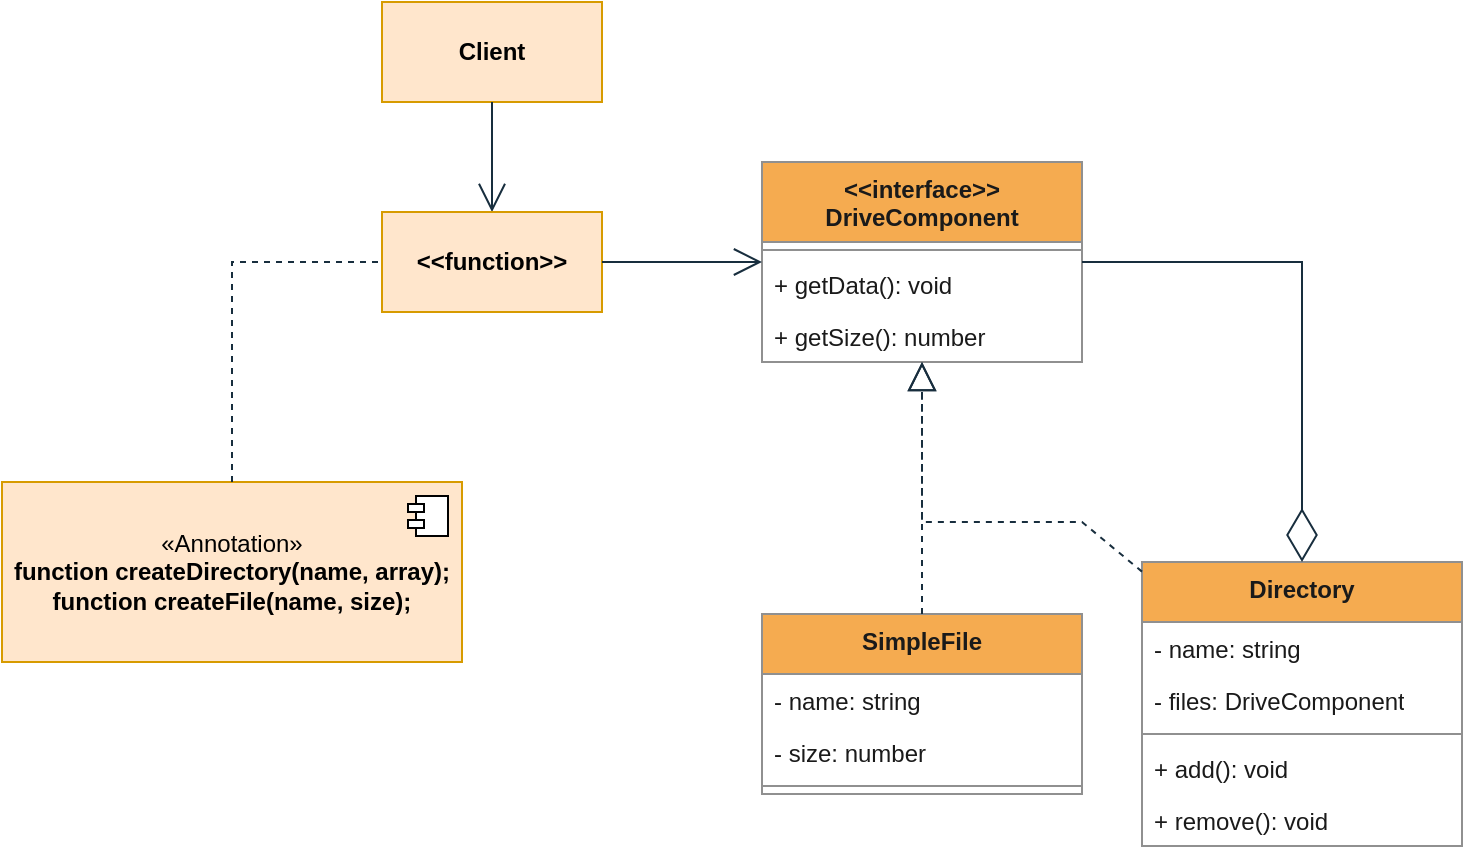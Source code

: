 <mxfile version="21.2.9" type="device">
  <diagram id="C5RBs43oDa-KdzZeNtuy" name="Page-1">
    <mxGraphModel dx="1050" dy="581" grid="1" gridSize="10" guides="1" tooltips="1" connect="1" arrows="1" fold="1" page="1" pageScale="1" pageWidth="827" pageHeight="1169" math="0" shadow="0">
      <root>
        <mxCell id="WIyWlLk6GJQsqaUBKTNV-0" />
        <mxCell id="WIyWlLk6GJQsqaUBKTNV-1" parent="WIyWlLk6GJQsqaUBKTNV-0" />
        <mxCell id="FIAMeoKrVB0VBsVTYVQM-38" value="&lt;b&gt;Client&lt;/b&gt;" style="html=1;whiteSpace=wrap;fillColor=#ffe6cc;strokeColor=#d79b00;labelBackgroundColor=none;" parent="WIyWlLk6GJQsqaUBKTNV-1" vertex="1">
          <mxGeometry x="230" y="90" width="110" height="50" as="geometry" />
        </mxCell>
        <mxCell id="RofgJRskUQpjzAYJ_N7h-36" value="" style="endArrow=open;endFill=1;endSize=12;html=1;rounded=0;strokeColor=#182E3E;fontColor=default;labelBackgroundColor=none;" parent="WIyWlLk6GJQsqaUBKTNV-1" source="FIAMeoKrVB0VBsVTYVQM-38" target="RG2a7qEw9N3FJ9aSn4SF-18" edge="1">
          <mxGeometry width="160" relative="1" as="geometry">
            <mxPoint x="120" y="240" as="sourcePoint" />
            <mxPoint x="279" y="345" as="targetPoint" />
          </mxGeometry>
        </mxCell>
        <mxCell id="RG2a7qEw9N3FJ9aSn4SF-0" value="&amp;lt;&amp;lt;interface&amp;gt;&amp;gt;&lt;br&gt;DriveComponent" style="swimlane;fontStyle=1;align=center;verticalAlign=top;childLayout=stackLayout;horizontal=1;startSize=40;horizontalStack=0;resizeParent=1;resizeParentMax=0;resizeLast=0;collapsible=1;marginBottom=0;whiteSpace=wrap;html=1;labelBackgroundColor=none;fillColor=#F5AB50;strokeColor=#909090;fontColor=#1A1A1A;" vertex="1" parent="WIyWlLk6GJQsqaUBKTNV-1">
          <mxGeometry x="420" y="170" width="160" height="100" as="geometry" />
        </mxCell>
        <mxCell id="RG2a7qEw9N3FJ9aSn4SF-2" value="" style="line;strokeWidth=1;fillColor=none;align=left;verticalAlign=middle;spacingTop=-1;spacingLeft=3;spacingRight=3;rotatable=0;labelPosition=right;points=[];portConstraint=eastwest;strokeColor=#909090;labelBackgroundColor=none;fontColor=#1A1A1A;" vertex="1" parent="RG2a7qEw9N3FJ9aSn4SF-0">
          <mxGeometry y="40" width="160" height="8" as="geometry" />
        </mxCell>
        <mxCell id="RG2a7qEw9N3FJ9aSn4SF-3" value="+ getData(): void" style="text;strokeColor=none;fillColor=none;align=left;verticalAlign=top;spacingLeft=4;spacingRight=4;overflow=hidden;rotatable=0;points=[[0,0.5],[1,0.5]];portConstraint=eastwest;whiteSpace=wrap;html=1;labelBackgroundColor=none;fontColor=#1A1A1A;" vertex="1" parent="RG2a7qEw9N3FJ9aSn4SF-0">
          <mxGeometry y="48" width="160" height="26" as="geometry" />
        </mxCell>
        <mxCell id="RG2a7qEw9N3FJ9aSn4SF-4" value="+ getSize(): number" style="text;strokeColor=none;fillColor=none;align=left;verticalAlign=top;spacingLeft=4;spacingRight=4;overflow=hidden;rotatable=0;points=[[0,0.5],[1,0.5]];portConstraint=eastwest;whiteSpace=wrap;html=1;labelBackgroundColor=none;fontColor=#1A1A1A;" vertex="1" parent="RG2a7qEw9N3FJ9aSn4SF-0">
          <mxGeometry y="74" width="160" height="26" as="geometry" />
        </mxCell>
        <mxCell id="RG2a7qEw9N3FJ9aSn4SF-5" value="SimpleFile" style="swimlane;fontStyle=1;align=center;verticalAlign=top;childLayout=stackLayout;horizontal=1;startSize=30;horizontalStack=0;resizeParent=1;resizeParentMax=0;resizeLast=0;collapsible=1;marginBottom=0;whiteSpace=wrap;html=1;labelBackgroundColor=none;fillColor=#F5AB50;strokeColor=#909090;fontColor=#1A1A1A;" vertex="1" parent="WIyWlLk6GJQsqaUBKTNV-1">
          <mxGeometry x="420" y="396" width="160" height="90" as="geometry" />
        </mxCell>
        <mxCell id="RG2a7qEw9N3FJ9aSn4SF-9" value="- name: string" style="text;strokeColor=none;fillColor=none;align=left;verticalAlign=top;spacingLeft=4;spacingRight=4;overflow=hidden;rotatable=0;points=[[0,0.5],[1,0.5]];portConstraint=eastwest;whiteSpace=wrap;html=1;labelBackgroundColor=none;fontColor=#1A1A1A;" vertex="1" parent="RG2a7qEw9N3FJ9aSn4SF-5">
          <mxGeometry y="30" width="160" height="26" as="geometry" />
        </mxCell>
        <mxCell id="RG2a7qEw9N3FJ9aSn4SF-10" value="- size: number" style="text;strokeColor=none;fillColor=none;align=left;verticalAlign=top;spacingLeft=4;spacingRight=4;overflow=hidden;rotatable=0;points=[[0,0.5],[1,0.5]];portConstraint=eastwest;whiteSpace=wrap;html=1;labelBackgroundColor=none;fontColor=#1A1A1A;" vertex="1" parent="RG2a7qEw9N3FJ9aSn4SF-5">
          <mxGeometry y="56" width="160" height="26" as="geometry" />
        </mxCell>
        <mxCell id="RG2a7qEw9N3FJ9aSn4SF-6" value="" style="line;strokeWidth=1;fillColor=none;align=left;verticalAlign=middle;spacingTop=-1;spacingLeft=3;spacingRight=3;rotatable=0;labelPosition=right;points=[];portConstraint=eastwest;strokeColor=#909090;labelBackgroundColor=none;fontColor=#1A1A1A;" vertex="1" parent="RG2a7qEw9N3FJ9aSn4SF-5">
          <mxGeometry y="82" width="160" height="8" as="geometry" />
        </mxCell>
        <mxCell id="RG2a7qEw9N3FJ9aSn4SF-11" value="Directory" style="swimlane;fontStyle=1;align=center;verticalAlign=top;childLayout=stackLayout;horizontal=1;startSize=30;horizontalStack=0;resizeParent=1;resizeParentMax=0;resizeLast=0;collapsible=1;marginBottom=0;whiteSpace=wrap;html=1;labelBackgroundColor=none;fillColor=#F5AB50;strokeColor=#909090;fontColor=#1A1A1A;" vertex="1" parent="WIyWlLk6GJQsqaUBKTNV-1">
          <mxGeometry x="610" y="370" width="160" height="142" as="geometry" />
        </mxCell>
        <mxCell id="RG2a7qEw9N3FJ9aSn4SF-12" value="- name: string" style="text;strokeColor=none;fillColor=none;align=left;verticalAlign=top;spacingLeft=4;spacingRight=4;overflow=hidden;rotatable=0;points=[[0,0.5],[1,0.5]];portConstraint=eastwest;whiteSpace=wrap;html=1;labelBackgroundColor=none;fontColor=#1A1A1A;" vertex="1" parent="RG2a7qEw9N3FJ9aSn4SF-11">
          <mxGeometry y="30" width="160" height="26" as="geometry" />
        </mxCell>
        <mxCell id="RG2a7qEw9N3FJ9aSn4SF-13" value="- files: DriveComponent" style="text;strokeColor=none;fillColor=none;align=left;verticalAlign=top;spacingLeft=4;spacingRight=4;overflow=hidden;rotatable=0;points=[[0,0.5],[1,0.5]];portConstraint=eastwest;whiteSpace=wrap;html=1;labelBackgroundColor=none;fontColor=#1A1A1A;" vertex="1" parent="RG2a7qEw9N3FJ9aSn4SF-11">
          <mxGeometry y="56" width="160" height="26" as="geometry" />
        </mxCell>
        <mxCell id="RG2a7qEw9N3FJ9aSn4SF-14" value="" style="line;strokeWidth=1;fillColor=none;align=left;verticalAlign=middle;spacingTop=-1;spacingLeft=3;spacingRight=3;rotatable=0;labelPosition=right;points=[];portConstraint=eastwest;strokeColor=#909090;labelBackgroundColor=none;fontColor=#1A1A1A;" vertex="1" parent="RG2a7qEw9N3FJ9aSn4SF-11">
          <mxGeometry y="82" width="160" height="8" as="geometry" />
        </mxCell>
        <mxCell id="RG2a7qEw9N3FJ9aSn4SF-15" value="+ add(): void" style="text;strokeColor=none;fillColor=none;align=left;verticalAlign=top;spacingLeft=4;spacingRight=4;overflow=hidden;rotatable=0;points=[[0,0.5],[1,0.5]];portConstraint=eastwest;whiteSpace=wrap;html=1;labelBackgroundColor=none;fontColor=#1A1A1A;" vertex="1" parent="RG2a7qEw9N3FJ9aSn4SF-11">
          <mxGeometry y="90" width="160" height="26" as="geometry" />
        </mxCell>
        <mxCell id="RG2a7qEw9N3FJ9aSn4SF-16" value="+ remove(): void" style="text;strokeColor=none;fillColor=none;align=left;verticalAlign=top;spacingLeft=4;spacingRight=4;overflow=hidden;rotatable=0;points=[[0,0.5],[1,0.5]];portConstraint=eastwest;whiteSpace=wrap;html=1;labelBackgroundColor=none;fontColor=#1A1A1A;" vertex="1" parent="RG2a7qEw9N3FJ9aSn4SF-11">
          <mxGeometry y="116" width="160" height="26" as="geometry" />
        </mxCell>
        <mxCell id="RG2a7qEw9N3FJ9aSn4SF-18" value="&lt;b&gt;&amp;lt;&amp;lt;function&amp;gt;&amp;gt;&lt;br&gt;&lt;/b&gt;" style="html=1;whiteSpace=wrap;fillColor=#ffe6cc;strokeColor=#d79b00;labelBackgroundColor=none;" vertex="1" parent="WIyWlLk6GJQsqaUBKTNV-1">
          <mxGeometry x="230" y="195" width="110" height="50" as="geometry" />
        </mxCell>
        <mxCell id="RG2a7qEw9N3FJ9aSn4SF-19" value="" style="endArrow=block;dashed=1;endFill=0;endSize=12;html=1;rounded=0;strokeColor=#182E3E;fontColor=#1A1A1A;" edge="1" parent="WIyWlLk6GJQsqaUBKTNV-1" source="RG2a7qEw9N3FJ9aSn4SF-5" target="RG2a7qEw9N3FJ9aSn4SF-0">
          <mxGeometry width="160" relative="1" as="geometry">
            <mxPoint x="140" y="550" as="sourcePoint" />
            <mxPoint x="300" y="550" as="targetPoint" />
          </mxGeometry>
        </mxCell>
        <mxCell id="RG2a7qEw9N3FJ9aSn4SF-20" value="" style="endArrow=block;dashed=1;endFill=0;endSize=12;html=1;rounded=0;strokeColor=#182E3E;fontColor=#1A1A1A;" edge="1" parent="WIyWlLk6GJQsqaUBKTNV-1" source="RG2a7qEw9N3FJ9aSn4SF-11" target="RG2a7qEw9N3FJ9aSn4SF-0">
          <mxGeometry width="160" relative="1" as="geometry">
            <mxPoint x="410" y="600" as="sourcePoint" />
            <mxPoint x="570" y="600" as="targetPoint" />
            <Array as="points">
              <mxPoint x="580" y="350" />
              <mxPoint x="500" y="350" />
            </Array>
          </mxGeometry>
        </mxCell>
        <mxCell id="RG2a7qEw9N3FJ9aSn4SF-21" value="" style="endArrow=diamondThin;endFill=0;endSize=24;html=1;rounded=0;strokeColor=#182E3E;fontColor=#1A1A1A;" edge="1" parent="WIyWlLk6GJQsqaUBKTNV-1" source="RG2a7qEw9N3FJ9aSn4SF-0" target="RG2a7qEw9N3FJ9aSn4SF-11">
          <mxGeometry width="160" relative="1" as="geometry">
            <mxPoint x="240" y="560" as="sourcePoint" />
            <mxPoint x="400" y="560" as="targetPoint" />
            <Array as="points">
              <mxPoint x="690" y="220" />
            </Array>
          </mxGeometry>
        </mxCell>
        <mxCell id="RG2a7qEw9N3FJ9aSn4SF-22" value="«Annotation»&lt;br&gt;&lt;b&gt;function createDirectory(name, array);&lt;/b&gt;&lt;br&gt;&lt;b&gt;function createFile(name, size);&lt;/b&gt;" style="html=1;dropTarget=0;whiteSpace=wrap;strokeColor=#d79b00;fillColor=#ffe6cc;" vertex="1" parent="WIyWlLk6GJQsqaUBKTNV-1">
          <mxGeometry x="40" y="330" width="230" height="90" as="geometry" />
        </mxCell>
        <mxCell id="RG2a7qEw9N3FJ9aSn4SF-23" value="" style="shape=module;jettyWidth=8;jettyHeight=4;" vertex="1" parent="RG2a7qEw9N3FJ9aSn4SF-22">
          <mxGeometry x="1" width="20" height="20" relative="1" as="geometry">
            <mxPoint x="-27" y="7" as="offset" />
          </mxGeometry>
        </mxCell>
        <mxCell id="RG2a7qEw9N3FJ9aSn4SF-24" value="" style="endArrow=open;endFill=1;endSize=12;html=1;rounded=0;strokeColor=#182E3E;fontColor=#1A1A1A;" edge="1" parent="WIyWlLk6GJQsqaUBKTNV-1" source="RG2a7qEw9N3FJ9aSn4SF-18" target="RG2a7qEw9N3FJ9aSn4SF-0">
          <mxGeometry width="160" relative="1" as="geometry">
            <mxPoint x="210" y="370" as="sourcePoint" />
            <mxPoint x="370" y="370" as="targetPoint" />
          </mxGeometry>
        </mxCell>
        <mxCell id="RG2a7qEw9N3FJ9aSn4SF-25" value="" style="endArrow=none;dashed=1;html=1;rounded=0;strokeColor=#182E3E;fontColor=#1A1A1A;" edge="1" parent="WIyWlLk6GJQsqaUBKTNV-1" source="RG2a7qEw9N3FJ9aSn4SF-22" target="RG2a7qEw9N3FJ9aSn4SF-18">
          <mxGeometry width="50" height="50" relative="1" as="geometry">
            <mxPoint x="270" y="310" as="sourcePoint" />
            <mxPoint x="320" y="260" as="targetPoint" />
            <Array as="points">
              <mxPoint x="155" y="220" />
            </Array>
          </mxGeometry>
        </mxCell>
      </root>
    </mxGraphModel>
  </diagram>
</mxfile>
